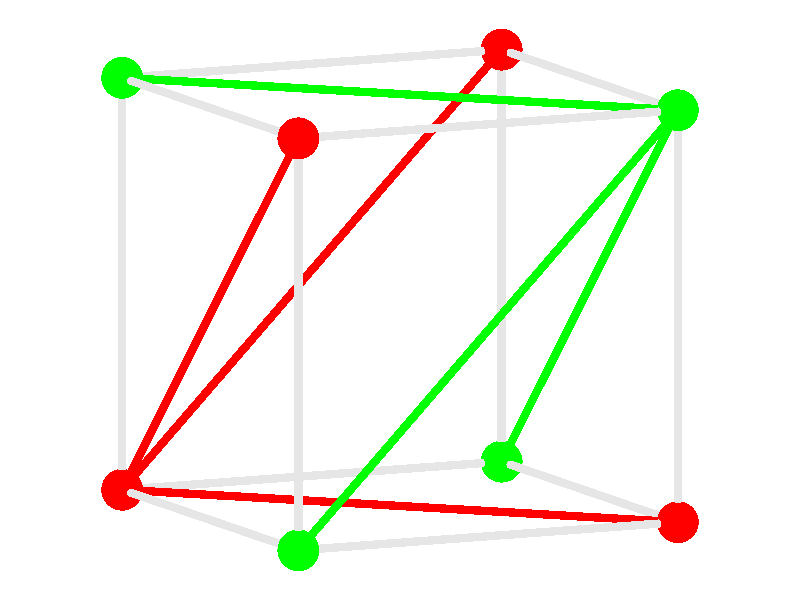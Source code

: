 camera { orthographic
  location < 33.0,-8.0,10.0 >
  look_at  <  5.0, 5.0, 5.0 >
  sky      <  0.0, 0.0, 1.0 >
  right    <-1.33, 0.0, 0.0 >
  up       <  0.0, 1.0, 0.0 >
  angle    34
}
background {color rgb<1,1,1>}
light_source{ < 4, 1, 4 > color <1,1,1> parallel point_at 0 }
#default{ texture{ finish{ ambient 0.4 phong 1.0 phong_size 10 } } }

#local cube_color = color rgb <0.9, 0.9, 0.9>;
#local v1_color   = color rgb <1.0, 0.0, 0.0>;
#local v2_color   = color rgb <0.0, 1.0, 0.0>;

#local v000       = < 0, 0, 0>;
#local v001       = < 0, 0,10>;
#local v010       = < 0,10, 0>;
#local v011       = < 0,10,10>;
#local v100       = <10, 0, 0>;
#local v101       = <10, 0,10>;
#local v110       = <10,10, 0>;
#local v111       = <10,10,10>;

// edges
object{cylinder{v000, v100, 0.1} pigment{cube_color}}
object{cylinder{v100, v110, 0.1} pigment{cube_color}}
object{cylinder{v110, v010, 0.1} pigment{cube_color}}
object{cylinder{v010, v000, 0.1} pigment{cube_color}}
object{cylinder{v000, v001, 0.1} pigment{cube_color}}
object{cylinder{v010, v011, 0.1} pigment{cube_color}}
object{cylinder{v110, v111, 0.1} pigment{cube_color}}
object{cylinder{v100, v101, 0.1} pigment{cube_color}}
object{cylinder{v001, v101, 0.1} pigment{cube_color}}
object{cylinder{v101, v111, 0.1} pigment{cube_color}}
object{cylinder{v111, v011, 0.1} pigment{cube_color}}
object{cylinder{v011, v001, 0.1} pigment{cube_color}}

// vertices
object { sphere{v000, 0.5} pigment {v1_color} }
object { sphere{v100, 0.5} pigment {v2_color} }
object { sphere{v110, 0.5} pigment {v1_color} }
object { sphere{v010, 0.5} pigment {v2_color} }
object { sphere{v001, 0.5} pigment {v2_color} }
object { sphere{v101, 0.5} pigment {v1_color} }
object { sphere{v111, 0.5} pigment {v2_color} }
object { sphere{v011, 0.5} pigment {v1_color} }

//// diagonals
object{cylinder{v000, v011, 0.1} pigment{v1_color}}
object{cylinder{v000, v101, 0.1} pigment{v1_color}}
object{cylinder{v000, v110, 0.1} pigment{v1_color}}
//object{cylinder{v011, v101, 0.1} pigment{v1_color}}
//object{cylinder{v101, v110, 0.1} pigment{v1_color}}
//object{cylinder{v110, v011, 0.1} pigment{v1_color}}
//
object{cylinder{v111, v100, 0.1} pigment{v2_color}}
object{cylinder{v111, v010, 0.1} pigment{v2_color}}
object{cylinder{v111, v001, 0.1} pigment{v2_color}}
//object{cylinder{v100, v010, 0.1} pigment{v2_color}}
//object{cylinder{v010, v001, 0.1} pigment{v2_color}}
//object{cylinder{v001, v100, 0.1} pigment{v2_color}}
//
//
